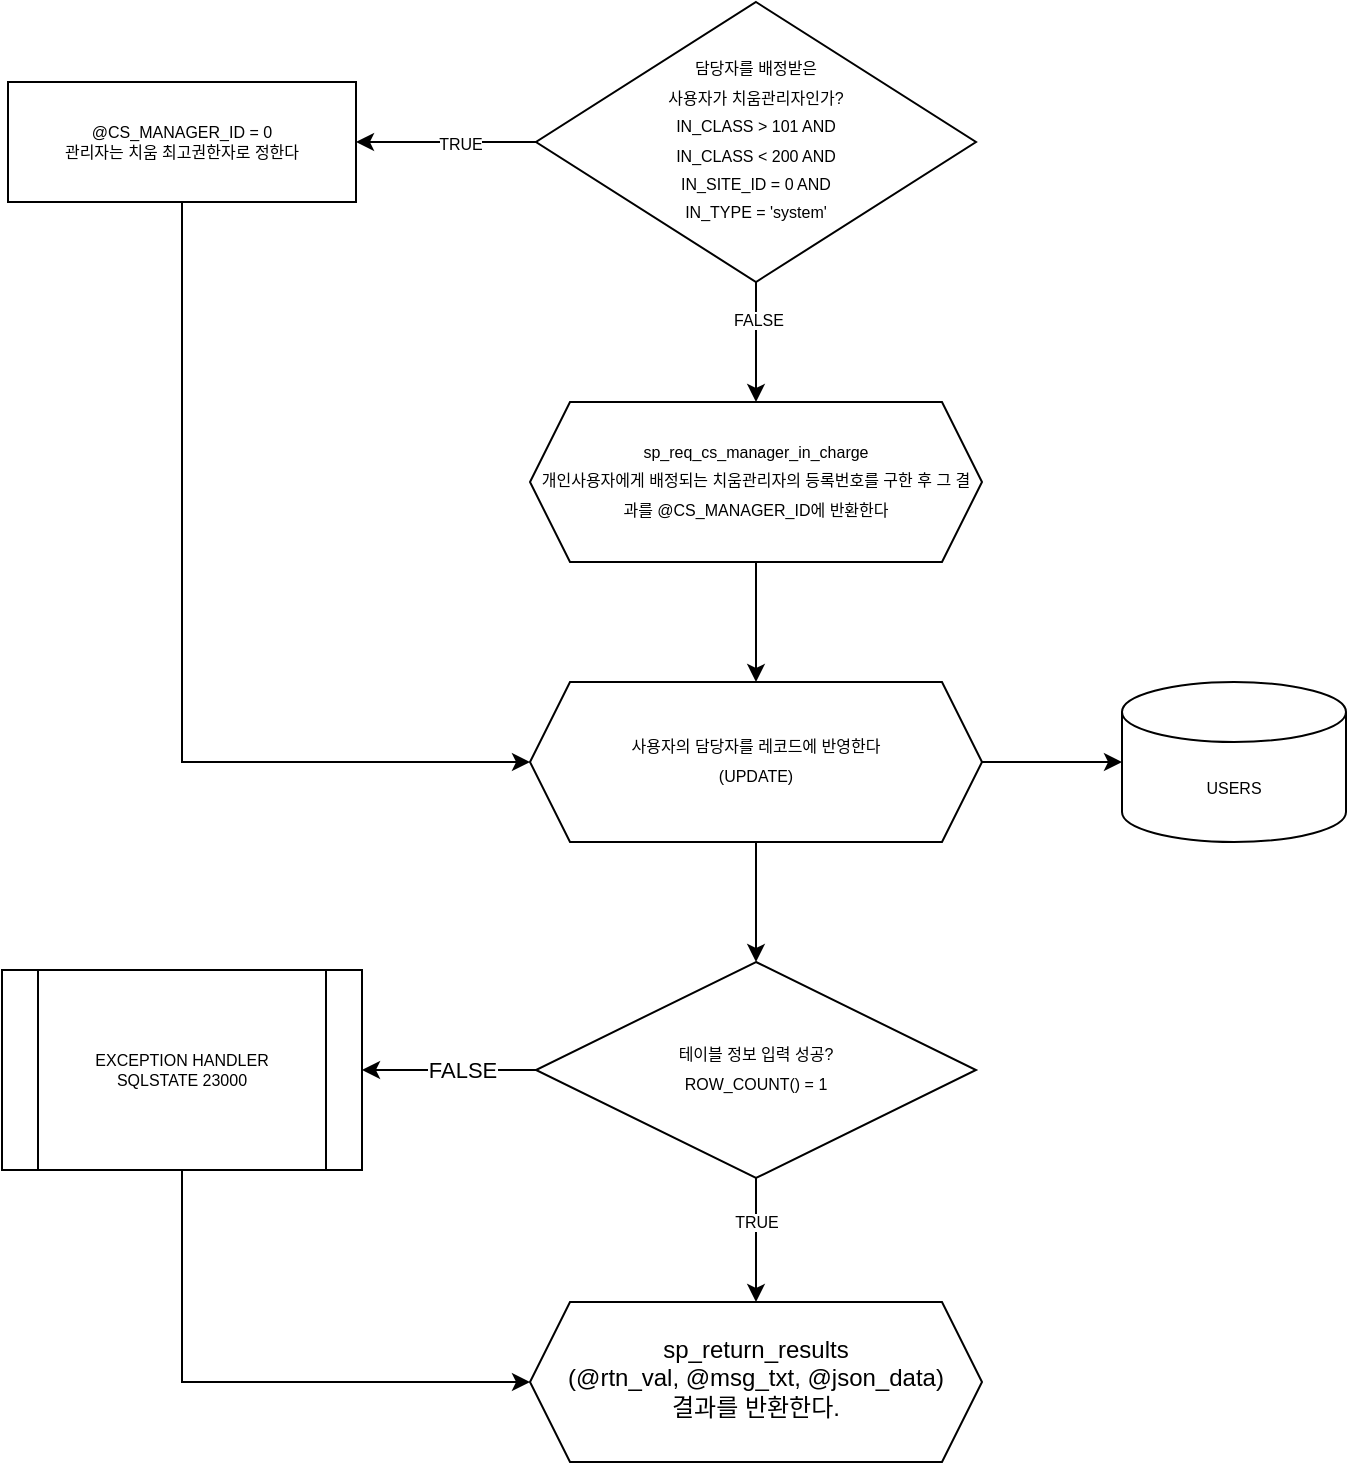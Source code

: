 <mxfile version="16.5.6" type="device"><diagram id="Dver8XCHOUp5NO_JSLaz" name="Page-1"><mxGraphModel dx="4169" dy="1785" grid="1" gridSize="10" guides="1" tooltips="1" connect="1" arrows="1" fold="1" page="1" pageScale="1" pageWidth="827" pageHeight="1169" math="0" shadow="0"><root><mxCell id="0"/><mxCell id="1" parent="0"/><mxCell id="VBiJRw9JFg-Wcd3s8jG5-3" value="sp_return_results&lt;br&gt;(@rtn_val, @msg_txt, @json_data)&lt;br&gt;결과를 반환한다." style="shape=hexagon;perimeter=hexagonPerimeter2;whiteSpace=wrap;html=1;fixedSize=1;shadow=0;strokeWidth=1;spacing=6;spacingTop=-4;" vertex="1" parent="1"><mxGeometry x="-485" y="700" width="226" height="80" as="geometry"/></mxCell><mxCell id="VBiJRw9JFg-Wcd3s8jG5-4" style="edgeStyle=orthogonalEdgeStyle;rounded=0;orthogonalLoop=1;jettySize=auto;html=1;exitX=0.5;exitY=1;exitDx=0;exitDy=0;entryX=0;entryY=0.5;entryDx=0;entryDy=0;fontSize=8;" edge="1" parent="1" source="VBiJRw9JFg-Wcd3s8jG5-5" target="VBiJRw9JFg-Wcd3s8jG5-3"><mxGeometry relative="1" as="geometry"><Array as="points"/><mxPoint x="-556.0" y="2566" as="targetPoint"/></mxGeometry></mxCell><mxCell id="VBiJRw9JFg-Wcd3s8jG5-5" value="EXCEPTION HANDLER&lt;br&gt;SQLSTATE 23000" style="shape=process;whiteSpace=wrap;html=1;backgroundOutline=1;fontSize=8;" vertex="1" parent="1"><mxGeometry x="-749" y="534" width="180" height="100" as="geometry"/></mxCell><mxCell id="VBiJRw9JFg-Wcd3s8jG5-11" value="" style="edgeStyle=orthogonalEdgeStyle;rounded=0;orthogonalLoop=1;jettySize=auto;html=1;fontSize=8;entryX=0.5;entryY=0;entryDx=0;entryDy=0;" edge="1" parent="1" source="VBiJRw9JFg-Wcd3s8jG5-15" target="VBiJRw9JFg-Wcd3s8jG5-19"><mxGeometry relative="1" as="geometry"><mxPoint x="-345" y="240" as="targetPoint"/></mxGeometry></mxCell><mxCell id="VBiJRw9JFg-Wcd3s8jG5-12" value="FALSE" style="edgeLabel;html=1;align=center;verticalAlign=middle;resizable=0;points=[];fontSize=8;" vertex="1" connectable="0" parent="VBiJRw9JFg-Wcd3s8jG5-11"><mxGeometry x="-0.389" y="1" relative="1" as="geometry"><mxPoint as="offset"/></mxGeometry></mxCell><mxCell id="VBiJRw9JFg-Wcd3s8jG5-13" value="" style="edgeStyle=orthogonalEdgeStyle;rounded=0;orthogonalLoop=1;jettySize=auto;html=1;fontSize=8;entryX=1;entryY=0.5;entryDx=0;entryDy=0;" edge="1" parent="1" source="VBiJRw9JFg-Wcd3s8jG5-15" target="VBiJRw9JFg-Wcd3s8jG5-17"><mxGeometry relative="1" as="geometry"><mxPoint x="-612" y="120" as="targetPoint"/></mxGeometry></mxCell><mxCell id="VBiJRw9JFg-Wcd3s8jG5-14" value="TRUE" style="edgeLabel;html=1;align=center;verticalAlign=middle;resizable=0;points=[];fontSize=8;" vertex="1" connectable="0" parent="VBiJRw9JFg-Wcd3s8jG5-13"><mxGeometry x="-0.157" y="1" relative="1" as="geometry"><mxPoint as="offset"/></mxGeometry></mxCell><mxCell id="VBiJRw9JFg-Wcd3s8jG5-15" value="&lt;font&gt;&lt;font style=&quot;font-size: 8px&quot;&gt;담당자를 배정받은&lt;br&gt;사용자가 치움관리자인가?&lt;br&gt;IN_CLASS &amp;gt; 101 AND &lt;br&gt;IN_CLASS &amp;lt; 200 AND &lt;br&gt;IN_SITE_ID = 0 AND &lt;br&gt;IN_TYPE = 'system'&lt;/font&gt;&lt;br&gt;&lt;/font&gt;" style="rhombus;whiteSpace=wrap;html=1;shadow=0;fontFamily=Helvetica;fontSize=12;align=center;strokeWidth=1;spacing=6;spacingTop=-4;" vertex="1" parent="1"><mxGeometry x="-482" y="50" width="220" height="140" as="geometry"/></mxCell><mxCell id="VBiJRw9JFg-Wcd3s8jG5-16" style="edgeStyle=orthogonalEdgeStyle;rounded=0;orthogonalLoop=1;jettySize=auto;html=1;entryX=0;entryY=0.5;entryDx=0;entryDy=0;fontSize=8;exitX=0.5;exitY=1;exitDx=0;exitDy=0;" edge="1" parent="1" source="VBiJRw9JFg-Wcd3s8jG5-17" target="VBiJRw9JFg-Wcd3s8jG5-22"><mxGeometry relative="1" as="geometry"><Array as="points"><mxPoint x="-659" y="430"/></Array></mxGeometry></mxCell><mxCell id="VBiJRw9JFg-Wcd3s8jG5-17" value="&lt;font style=&quot;font-size: 8px&quot;&gt;@CS_MANAGER_ID = 0&lt;br&gt;관리자는 치움 최고권한자로 정한다&lt;br&gt;&lt;/font&gt;" style="rounded=0;whiteSpace=wrap;html=1;fontSize=8;" vertex="1" parent="1"><mxGeometry x="-746" y="90" width="174" height="60" as="geometry"/></mxCell><mxCell id="VBiJRw9JFg-Wcd3s8jG5-18" value="" style="edgeStyle=orthogonalEdgeStyle;rounded=0;orthogonalLoop=1;jettySize=auto;html=1;fontSize=8;" edge="1" parent="1" source="VBiJRw9JFg-Wcd3s8jG5-19" target="VBiJRw9JFg-Wcd3s8jG5-22"><mxGeometry relative="1" as="geometry"/></mxCell><mxCell id="VBiJRw9JFg-Wcd3s8jG5-19" value="&lt;font style=&quot;font-size: 8px&quot;&gt;sp_req_cs_manager_in_charge&lt;br&gt;개인사용자에게 배정되는 치움관리자의 등록번호를 구한 후 그 결과를&amp;nbsp;@CS_MANAGER_ID에 반환한다&lt;/font&gt;" style="shape=hexagon;perimeter=hexagonPerimeter2;whiteSpace=wrap;html=1;fixedSize=1;shadow=0;strokeWidth=1;spacing=6;spacingTop=-4;" vertex="1" parent="1"><mxGeometry x="-485" y="250" width="226" height="80" as="geometry"/></mxCell><mxCell id="VBiJRw9JFg-Wcd3s8jG5-20" style="edgeStyle=orthogonalEdgeStyle;rounded=0;orthogonalLoop=1;jettySize=auto;html=1;entryX=0;entryY=0.5;entryDx=0;entryDy=0;entryPerimeter=0;fontSize=8;" edge="1" parent="1" source="VBiJRw9JFg-Wcd3s8jG5-22" target="VBiJRw9JFg-Wcd3s8jG5-23"><mxGeometry relative="1" as="geometry"/></mxCell><mxCell id="VBiJRw9JFg-Wcd3s8jG5-21" value="" style="edgeStyle=orthogonalEdgeStyle;rounded=0;orthogonalLoop=1;jettySize=auto;html=1;fontSize=8;" edge="1" parent="1" source="VBiJRw9JFg-Wcd3s8jG5-22" target="VBiJRw9JFg-Wcd3s8jG5-26"><mxGeometry relative="1" as="geometry"/></mxCell><mxCell id="VBiJRw9JFg-Wcd3s8jG5-22" value="&lt;span style=&quot;font-size: 8px&quot;&gt;사용자의 담당자를 레코드에 반영한다&lt;br&gt;(UPDATE)&lt;br&gt;&lt;/span&gt;" style="shape=hexagon;perimeter=hexagonPerimeter2;whiteSpace=wrap;html=1;fixedSize=1;shadow=0;strokeWidth=1;spacing=6;spacingTop=-4;" vertex="1" parent="1"><mxGeometry x="-485" y="390" width="226" height="80" as="geometry"/></mxCell><mxCell id="VBiJRw9JFg-Wcd3s8jG5-23" value="&lt;span style=&quot;font-size: 8px&quot;&gt;USERS&lt;/span&gt;" style="shape=cylinder3;whiteSpace=wrap;html=1;boundedLbl=1;backgroundOutline=1;size=15;fontSize=8;" vertex="1" parent="1"><mxGeometry x="-189" y="390" width="112" height="80" as="geometry"/></mxCell><mxCell id="VBiJRw9JFg-Wcd3s8jG5-24" value="" style="edgeStyle=orthogonalEdgeStyle;rounded=0;orthogonalLoop=1;jettySize=auto;html=1;fontSize=8;exitX=0.5;exitY=1;exitDx=0;exitDy=0;entryX=0.5;entryY=0;entryDx=0;entryDy=0;" edge="1" parent="1" source="VBiJRw9JFg-Wcd3s8jG5-26" target="VBiJRw9JFg-Wcd3s8jG5-3"><mxGeometry relative="1" as="geometry"/></mxCell><mxCell id="VBiJRw9JFg-Wcd3s8jG5-25" value="TRUE" style="edgeLabel;html=1;align=center;verticalAlign=middle;resizable=0;points=[];fontSize=8;" vertex="1" connectable="0" parent="VBiJRw9JFg-Wcd3s8jG5-24"><mxGeometry x="-0.206" relative="1" as="geometry"><mxPoint y="-3" as="offset"/></mxGeometry></mxCell><mxCell id="VBiJRw9JFg-Wcd3s8jG5-65" value="" style="edgeStyle=orthogonalEdgeStyle;rounded=0;orthogonalLoop=1;jettySize=auto;html=1;" edge="1" parent="1" source="VBiJRw9JFg-Wcd3s8jG5-26" target="VBiJRw9JFg-Wcd3s8jG5-5"><mxGeometry relative="1" as="geometry"/></mxCell><mxCell id="VBiJRw9JFg-Wcd3s8jG5-66" value="FALSE" style="edgeLabel;html=1;align=center;verticalAlign=middle;resizable=0;points=[];" vertex="1" connectable="0" parent="VBiJRw9JFg-Wcd3s8jG5-65"><mxGeometry x="0.261" relative="1" as="geometry"><mxPoint x="18" as="offset"/></mxGeometry></mxCell><mxCell id="VBiJRw9JFg-Wcd3s8jG5-26" value="&lt;font&gt;&lt;span style=&quot;font-size: 8px&quot;&gt;테이블 정보 입력 성공?&lt;br&gt;&lt;/span&gt;&lt;span style=&quot;font-size: 8px&quot;&gt;ROW_COUNT() = 1&lt;/span&gt;&lt;br&gt;&lt;/font&gt;" style="rhombus;whiteSpace=wrap;html=1;shadow=0;fontFamily=Helvetica;fontSize=12;align=center;strokeWidth=1;spacing=6;spacingTop=-4;" vertex="1" parent="1"><mxGeometry x="-482" y="530" width="220" height="108" as="geometry"/></mxCell></root></mxGraphModel></diagram></mxfile>
